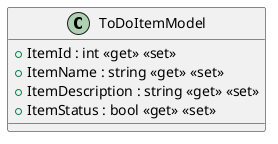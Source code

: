 @startuml
class ToDoItemModel {
    + ItemId : int <<get>> <<set>>
    + ItemName : string <<get>> <<set>>
    + ItemDescription : string <<get>> <<set>>
    + ItemStatus : bool <<get>> <<set>>
}
@enduml
